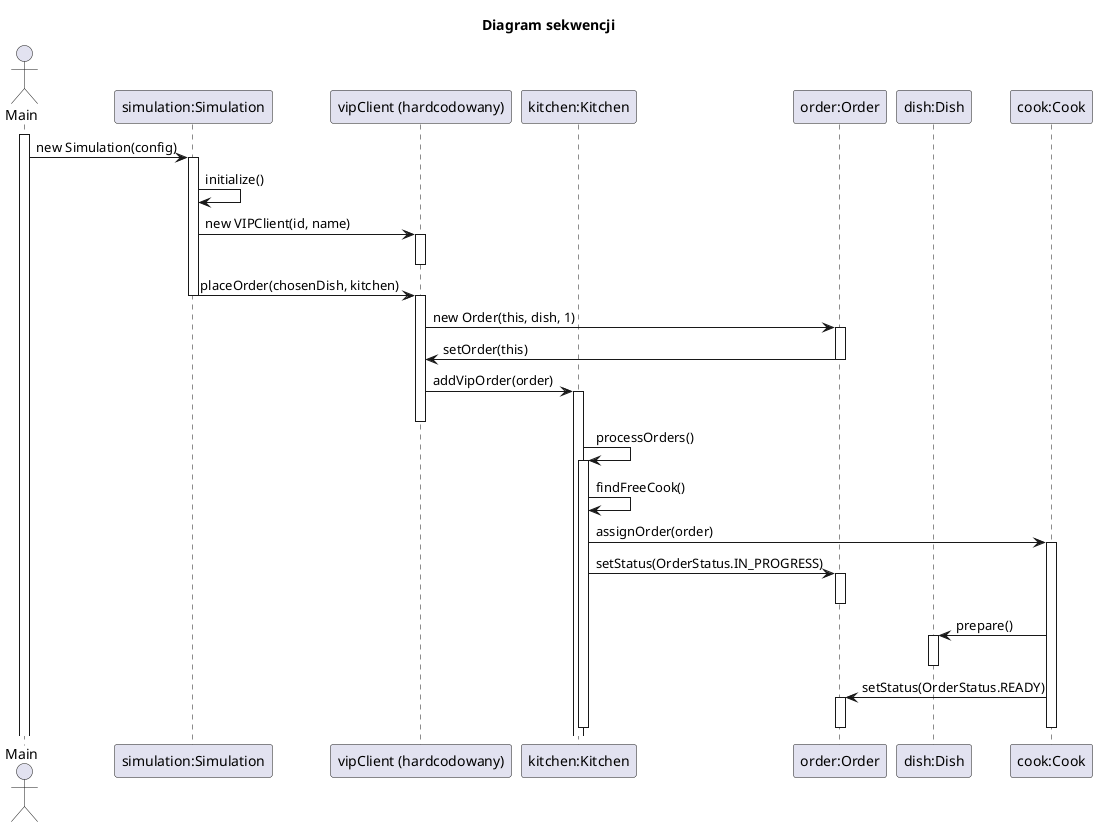 @startuml
title Diagram sekwencji

actor "Main" as Main
participant "simulation:Simulation" as Simulation
participant "vipClient (hardcodowany)" as VIPClient
participant "kitchen:Kitchen" as Kitchen
participant "order:Order" as Order
participant "dish:Dish" as Dish
participant "cook:Cook" as Cook

activate Main
Main -> Simulation : new Simulation(config)
activate Simulation
Simulation -> Simulation : initialize()

Simulation -> VIPClient : new VIPClient(id, name)
activate VIPClient
deactivate VIPClient

Simulation -> VIPClient : placeOrder(chosenDish, kitchen)
deactivate Simulation

activate VIPClient
VIPClient -> Order : new Order(this, dish, 1)
activate Order
Order -> VIPClient : setOrder(this)
deactivate Order

VIPClient -> Kitchen : addVipOrder(order)
activate Kitchen
deactivate VIPClient

Kitchen -> Kitchen : processOrders()
activate Kitchen
Kitchen -> Kitchen : findFreeCook()
Kitchen -> Cook : assignOrder(order)
activate Cook

Kitchen -> Order : setStatus(OrderStatus.IN_PROGRESS)
activate Order
deactivate Order

Cook -> Dish : prepare()
activate Dish
deactivate Dish

Cook -> Order : setStatus(OrderStatus.READY)
activate Order
deactivate Order
deactivate Cook
deactivate Kitchen
@enduml
